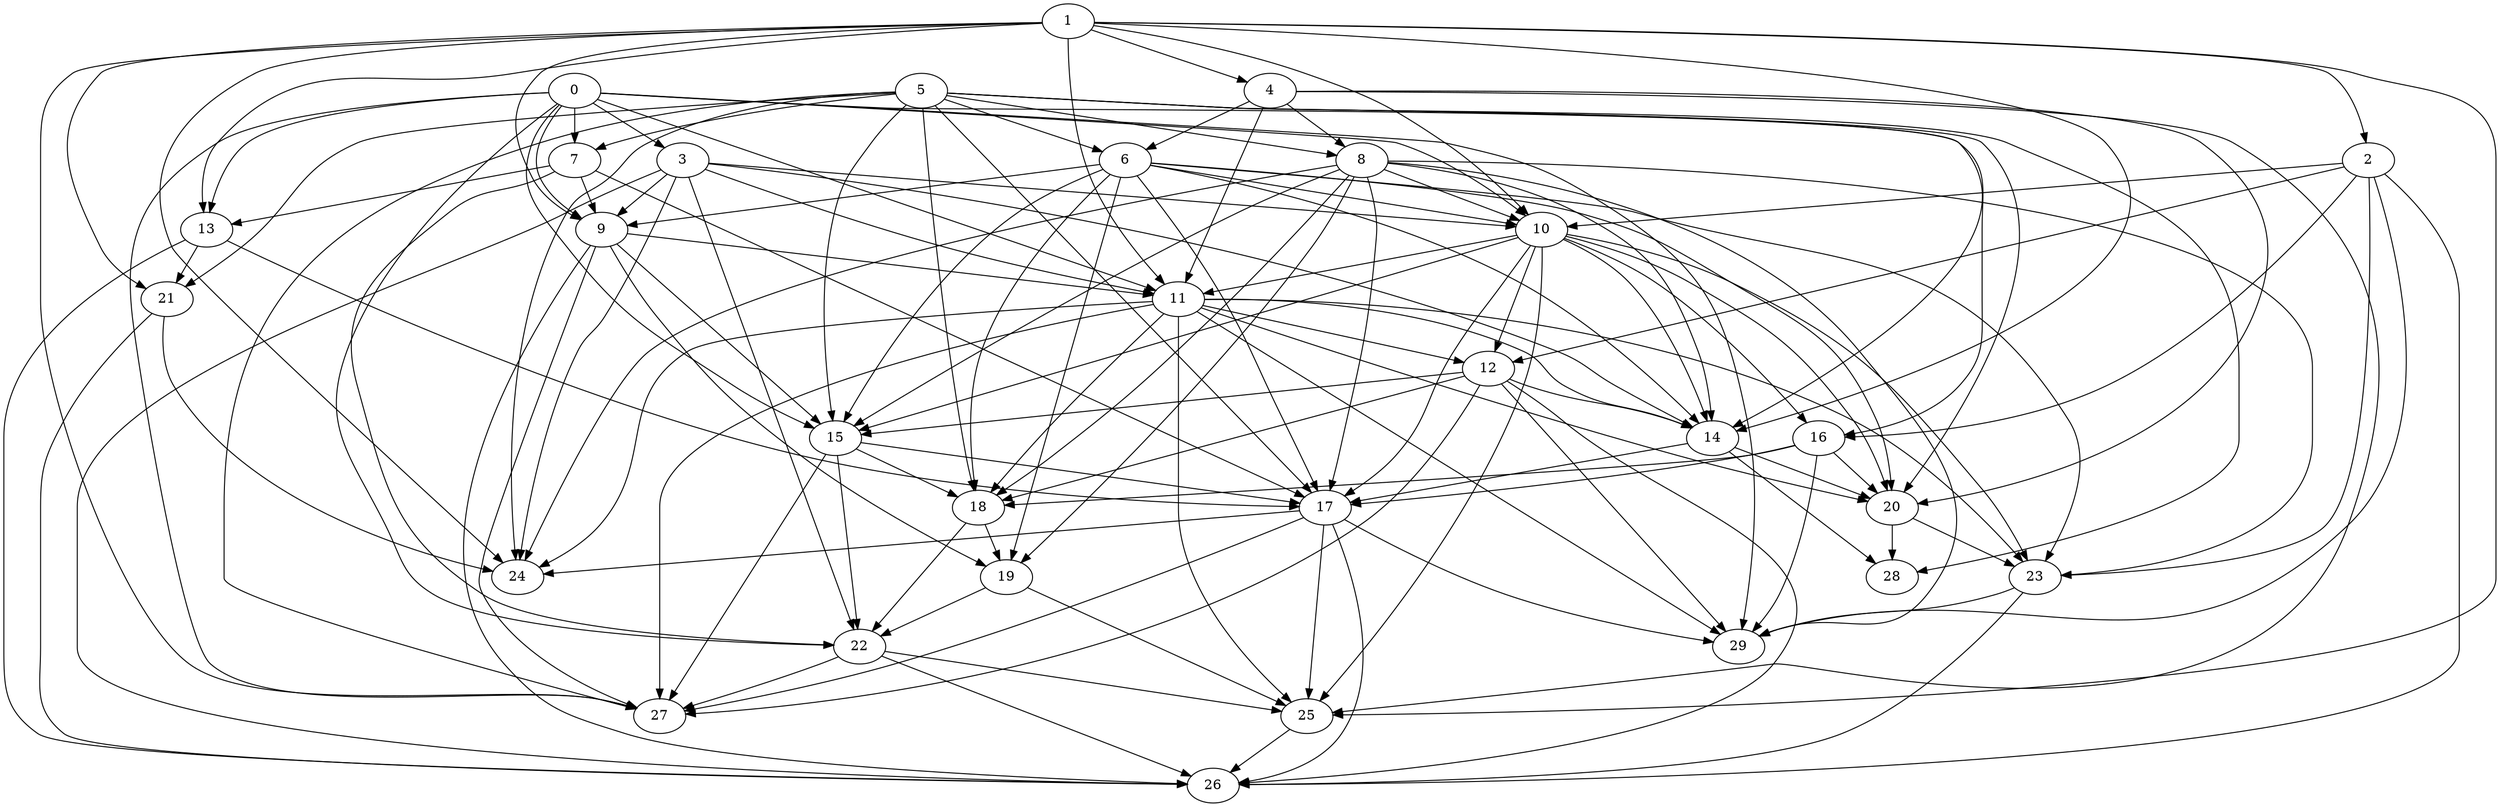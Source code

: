 digraph "Random_Nodes_30_Density_4.53_CCR_0.10_WeightType_Random" {
	graph ["Duplicate states"=0,
		GraphType=Random,
		"Max states in OPEN"=0,
		Modes="120000ms; topo-ordered tasks, ; Pruning: task equivalence, fixed order ready list, ; F-value: ; Optimisation: best schedule length (\
SL) optimisation on equal, ",
		NumberOfTasks=30,
		"Pruned using list schedule length"=13,
		"States removed from OPEN"=0,
		TargetSystem="Homogeneous-4",
		"Time to schedule (ms)"=102,
		"Total idle time"=5215,
		"Total schedule length"=3654,
		"Total sequential time"=8732,
		"Total states created"=20
	];
	5	["Finish time"=444,
		Processor=0,
		"Start time"=0,
		Weight=444];
	6	["Finish time"=940,
		Processor=0,
		"Start time"=447,
		Weight=493];
	5 -> 6	[Weight=9];
	7	["Finish time"=545,
		Processor=1,
		"Start time"=446,
		Weight=99];
	5 -> 7	[Weight=2];
	8	["Finish time"=553,
		Processor=3,
		"Start time"=454,
		Weight=99];
	5 -> 8	[Weight=10];
	15	["Finish time"=2420,
		Processor=0,
		"Start time"=2173,
		Weight=247];
	5 -> 15	[Weight=5];
	14	["Finish time"=2277,
		Processor=1,
		"Start time"=2178,
		Weight=99];
	5 -> 14	[Weight=8];
	18	["Finish time"=2667,
		Processor=0,
		"Start time"=2420,
		Weight=247];
	5 -> 18	[Weight=2];
	20	["Finish time"=2721,
		Processor=1,
		"Start time"=2277,
		Weight=444];
	5 -> 20	[Weight=9];
	21	["Finish time"=1094,
		Processor=2,
		"Start time"=798,
		Weight=296];
	5 -> 21	[Weight=4];
	17	["Finish time"=2622,
		Processor=2,
		"Start time"=2425,
		Weight=197];
	5 -> 17	[Weight=8];
	24	["Finish time"=3115,
		Processor=2,
		"Start time"=2622,
		Weight=493];
	5 -> 24	[Weight=6];
	28	["Finish time"=3222,
		Processor=3,
		"Start time"=2729,
		Weight=493];
	5 -> 28	[Weight=10];
	27	["Finish time"=3610,
		Processor=2,
		"Start time"=3314,
		Weight=296];
	5 -> 27	[Weight=10];
	1	["Finish time"=99,
		Processor=1,
		"Start time"=0,
		Weight=99];
	4	["Finish time"=444,
		Processor=1,
		"Start time"=99,
		Weight=345];
	1 -> 4	[Weight=4];
	9	["Finish time"=1433,
		Processor=0,
		"Start time"=940,
		Weight=493];
	1 -> 9	[Weight=6];
	2	["Finish time"=303,
		Processor=3,
		"Start time"=106,
		Weight=197];
	1 -> 2	[Weight=7];
	10	["Finish time"=1146,
		Processor=1,
		"Start time"=949,
		Weight=197];
	1 -> 10	[Weight=2];
	11	["Finish time"=1926,
		Processor=0,
		"Start time"=1433,
		Weight=493];
	1 -> 11	[Weight=7];
	1 -> 14	[Weight=8];
	13	["Finish time"=798,
		Processor=2,
		"Start time"=551,
		Weight=247];
	1 -> 13	[Weight=7];
	1 -> 21	[Weight=10];
	1 -> 24	[Weight=10];
	25	["Finish time"=3407,
		Processor=0,
		"Start time"=3308,
		Weight=99];
	1 -> 25	[Weight=6];
	1 -> 27	[Weight=6];
	4 -> 6	[Weight=3];
	4 -> 8	[Weight=10];
	4 -> 11	[Weight=5];
	4 -> 20	[Weight=6];
	4 -> 25	[Weight=4];
	0	["Finish time"=345,
		Processor=2,
		"Start time"=0,
		Weight=345];
	3	["Finish time"=493,
		Processor=2,
		"Start time"=345,
		Weight=148];
	0 -> 3	[Weight=4];
	0 -> 7	[Weight=4];
	0 -> 9	[Weight=2];
	0 -> 10	[Weight=5];
	0 -> 11	[Weight=6];
	16	["Finish time"=1393,
		Processor=1,
		"Start time"=1146,
		Weight=247];
	0 -> 16	[Weight=5];
	0 -> 15	[Weight=5];
	0 -> 13	[Weight=7];
	22	["Finish time"=3308,
		Processor=0,
		"Start time"=2864,
		Weight=444];
	0 -> 22	[Weight=4];
	29	["Finish time"=3461,
		Processor=1,
		"Start time"=3116,
		Weight=345];
	0 -> 29	[Weight=5];
	0 -> 27	[Weight=4];
	6 -> 9	[Weight=8];
	6 -> 10	[Weight=9];
	6 -> 15	[Weight=10];
	6 -> 14	[Weight=7];
	6 -> 18	[Weight=8];
	6 -> 20	[Weight=8];
	19	["Finish time"=2864,
		Processor=0,
		"Start time"=2667,
		Weight=197];
	6 -> 19	[Weight=6];
	23	["Finish time"=3116,
		Processor=1,
		"Start time"=2721,
		Weight=395];
	6 -> 23	[Weight=8];
	6 -> 17	[Weight=4];
	3 -> 9	[Weight=6];
	3 -> 10	[Weight=8];
	3 -> 11	[Weight=7];
	3 -> 14	[Weight=5];
	3 -> 22	[Weight=10];
	3 -> 24	[Weight=3];
	26	["Finish time"=3654,
		Processor=0,
		"Start time"=3407,
		Weight=247];
	3 -> 26	[Weight=10];
	7 -> 9	[Weight=4];
	7 -> 13	[Weight=6];
	7 -> 22	[Weight=10];
	7 -> 17	[Weight=6];
	9 -> 11	[Weight=10];
	9 -> 15	[Weight=2];
	9 -> 19	[Weight=6];
	9 -> 27	[Weight=10];
	9 -> 26	[Weight=10];
	2 -> 10	[Weight=9];
	12	["Finish time"=2173,
		Processor=0,
		"Start time"=1926,
		Weight=247];
	2 -> 12	[Weight=8];
	2 -> 16	[Weight=6];
	2 -> 23	[Weight=3];
	2 -> 29	[Weight=9];
	2 -> 26	[Weight=8];
	8 -> 10	[Weight=5];
	8 -> 15	[Weight=2];
	8 -> 14	[Weight=5];
	8 -> 18	[Weight=4];
	8 -> 19	[Weight=10];
	8 -> 23	[Weight=4];
	8 -> 17	[Weight=8];
	8 -> 24	[Weight=7];
	8 -> 29	[Weight=6];
	10 -> 11	[Weight=3];
	10 -> 12	[Weight=9];
	10 -> 16	[Weight=10];
	10 -> 15	[Weight=7];
	10 -> 14	[Weight=5];
	10 -> 20	[Weight=6];
	10 -> 23	[Weight=5];
	10 -> 17	[Weight=7];
	10 -> 25	[Weight=3];
	11 -> 12	[Weight=8];
	11 -> 14	[Weight=9];
	11 -> 18	[Weight=2];
	11 -> 20	[Weight=7];
	11 -> 23	[Weight=10];
	11 -> 24	[Weight=9];
	11 -> 25	[Weight=10];
	11 -> 29	[Weight=10];
	11 -> 27	[Weight=2];
	12 -> 15	[Weight=6];
	12 -> 14	[Weight=5];
	12 -> 18	[Weight=4];
	12 -> 29	[Weight=10];
	12 -> 27	[Weight=9];
	12 -> 26	[Weight=3];
	16 -> 18	[Weight=10];
	16 -> 20	[Weight=2];
	16 -> 17	[Weight=5];
	16 -> 29	[Weight=3];
	15 -> 18	[Weight=3];
	15 -> 22	[Weight=9];
	15 -> 17	[Weight=5];
	15 -> 27	[Weight=6];
	14 -> 20	[Weight=10];
	14 -> 17	[Weight=7];
	14 -> 28	[Weight=5];
	18 -> 19	[Weight=10];
	18 -> 22	[Weight=6];
	20 -> 23	[Weight=9];
	20 -> 28	[Weight=8];
	13 -> 21	[Weight=3];
	13 -> 17	[Weight=2];
	13 -> 26	[Weight=3];
	19 -> 22	[Weight=7];
	19 -> 25	[Weight=9];
	22 -> 25	[Weight=2];
	22 -> 27	[Weight=6];
	22 -> 26	[Weight=3];
	21 -> 24	[Weight=10];
	21 -> 26	[Weight=3];
	23 -> 29	[Weight=9];
	23 -> 26	[Weight=8];
	17 -> 24	[Weight=4];
	17 -> 25	[Weight=9];
	17 -> 29	[Weight=8];
	17 -> 27	[Weight=7];
	17 -> 26	[Weight=4];
	25 -> 26	[Weight=9];
}
